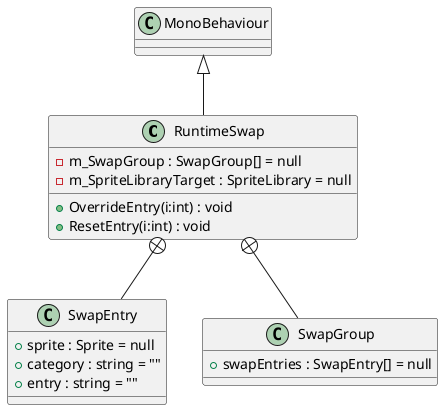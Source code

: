 @startuml
class RuntimeSwap {
    - m_SwapGroup : SwapGroup[] = null
    - m_SpriteLibraryTarget : SpriteLibrary = null
    + OverrideEntry(i:int) : void
    + ResetEntry(i:int) : void
}
class SwapEntry {
    + sprite : Sprite = null
    + category : string = ""
    + entry : string = ""
}
class SwapGroup {
    + swapEntries : SwapEntry[] = null
}
MonoBehaviour <|-- RuntimeSwap
RuntimeSwap +-- SwapEntry
RuntimeSwap +-- SwapGroup
@enduml
